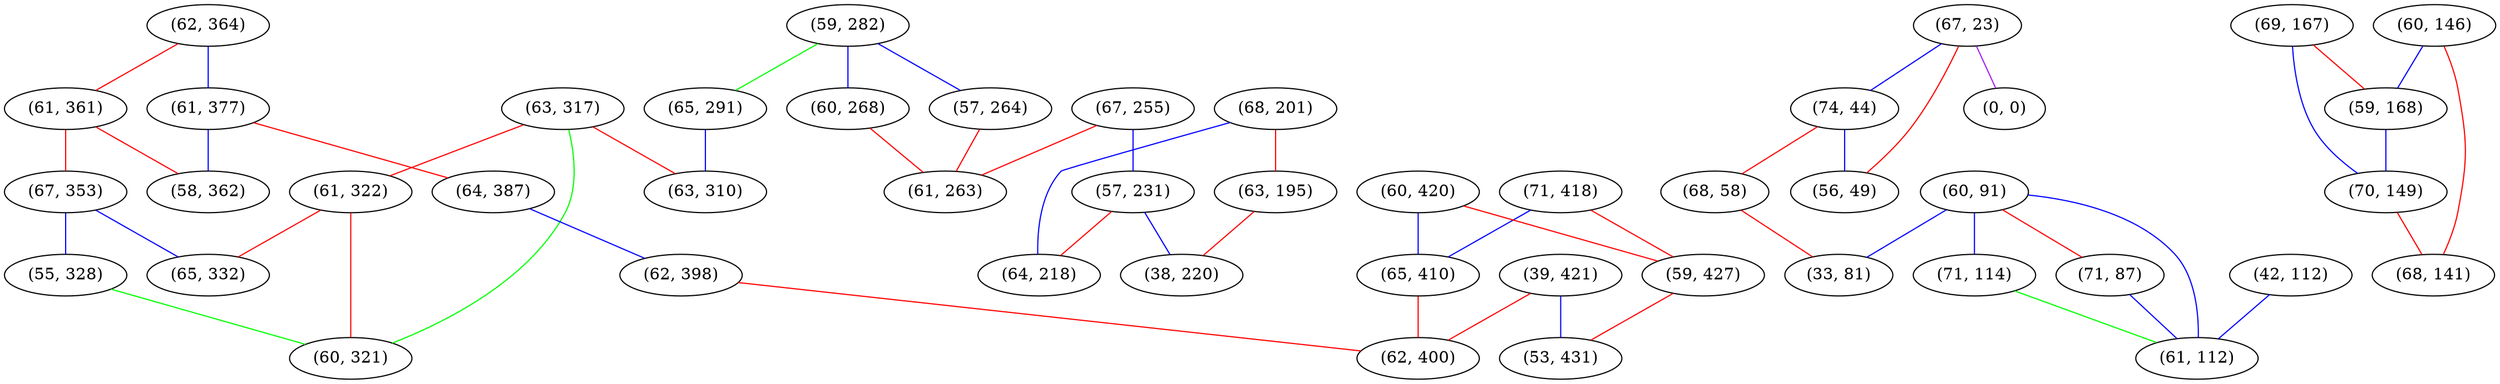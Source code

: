 graph "" {
"(62, 364)";
"(63, 317)";
"(67, 23)";
"(69, 167)";
"(74, 44)";
"(68, 58)";
"(39, 421)";
"(60, 91)";
"(60, 146)";
"(59, 282)";
"(65, 291)";
"(68, 201)";
"(42, 112)";
"(71, 114)";
"(56, 49)";
"(61, 322)";
"(61, 361)";
"(59, 168)";
"(63, 195)";
"(57, 264)";
"(60, 268)";
"(67, 255)";
"(71, 87)";
"(71, 418)";
"(60, 420)";
"(65, 410)";
"(67, 353)";
"(70, 149)";
"(57, 231)";
"(61, 263)";
"(59, 427)";
"(61, 377)";
"(64, 387)";
"(61, 112)";
"(53, 431)";
"(64, 218)";
"(65, 332)";
"(62, 398)";
"(0, 0)";
"(38, 220)";
"(55, 328)";
"(33, 81)";
"(68, 141)";
"(63, 310)";
"(60, 321)";
"(62, 400)";
"(58, 362)";
"(62, 364)" -- "(61, 361)"  [color=red, key=0, weight=1];
"(62, 364)" -- "(61, 377)"  [color=blue, key=0, weight=3];
"(63, 317)" -- "(61, 322)"  [color=red, key=0, weight=1];
"(63, 317)" -- "(63, 310)"  [color=red, key=0, weight=1];
"(63, 317)" -- "(60, 321)"  [color=green, key=0, weight=2];
"(67, 23)" -- "(56, 49)"  [color=red, key=0, weight=1];
"(67, 23)" -- "(0, 0)"  [color=purple, key=0, weight=4];
"(67, 23)" -- "(74, 44)"  [color=blue, key=0, weight=3];
"(69, 167)" -- "(59, 168)"  [color=red, key=0, weight=1];
"(69, 167)" -- "(70, 149)"  [color=blue, key=0, weight=3];
"(74, 44)" -- "(56, 49)"  [color=blue, key=0, weight=3];
"(74, 44)" -- "(68, 58)"  [color=red, key=0, weight=1];
"(68, 58)" -- "(33, 81)"  [color=red, key=0, weight=1];
"(39, 421)" -- "(53, 431)"  [color=blue, key=0, weight=3];
"(39, 421)" -- "(62, 400)"  [color=red, key=0, weight=1];
"(60, 91)" -- "(71, 114)"  [color=blue, key=0, weight=3];
"(60, 91)" -- "(71, 87)"  [color=red, key=0, weight=1];
"(60, 91)" -- "(61, 112)"  [color=blue, key=0, weight=3];
"(60, 91)" -- "(33, 81)"  [color=blue, key=0, weight=3];
"(60, 146)" -- "(68, 141)"  [color=red, key=0, weight=1];
"(60, 146)" -- "(59, 168)"  [color=blue, key=0, weight=3];
"(59, 282)" -- "(57, 264)"  [color=blue, key=0, weight=3];
"(59, 282)" -- "(65, 291)"  [color=green, key=0, weight=2];
"(59, 282)" -- "(60, 268)"  [color=blue, key=0, weight=3];
"(65, 291)" -- "(63, 310)"  [color=blue, key=0, weight=3];
"(68, 201)" -- "(63, 195)"  [color=red, key=0, weight=1];
"(68, 201)" -- "(64, 218)"  [color=blue, key=0, weight=3];
"(42, 112)" -- "(61, 112)"  [color=blue, key=0, weight=3];
"(71, 114)" -- "(61, 112)"  [color=green, key=0, weight=2];
"(61, 322)" -- "(60, 321)"  [color=red, key=0, weight=1];
"(61, 322)" -- "(65, 332)"  [color=red, key=0, weight=1];
"(61, 361)" -- "(67, 353)"  [color=red, key=0, weight=1];
"(61, 361)" -- "(58, 362)"  [color=red, key=0, weight=1];
"(59, 168)" -- "(70, 149)"  [color=blue, key=0, weight=3];
"(63, 195)" -- "(38, 220)"  [color=red, key=0, weight=1];
"(57, 264)" -- "(61, 263)"  [color=red, key=0, weight=1];
"(60, 268)" -- "(61, 263)"  [color=red, key=0, weight=1];
"(67, 255)" -- "(61, 263)"  [color=red, key=0, weight=1];
"(67, 255)" -- "(57, 231)"  [color=blue, key=0, weight=3];
"(71, 87)" -- "(61, 112)"  [color=blue, key=0, weight=3];
"(71, 418)" -- "(65, 410)"  [color=blue, key=0, weight=3];
"(71, 418)" -- "(59, 427)"  [color=red, key=0, weight=1];
"(60, 420)" -- "(65, 410)"  [color=blue, key=0, weight=3];
"(60, 420)" -- "(59, 427)"  [color=red, key=0, weight=1];
"(65, 410)" -- "(62, 400)"  [color=red, key=0, weight=1];
"(67, 353)" -- "(55, 328)"  [color=blue, key=0, weight=3];
"(67, 353)" -- "(65, 332)"  [color=blue, key=0, weight=3];
"(70, 149)" -- "(68, 141)"  [color=red, key=0, weight=1];
"(57, 231)" -- "(38, 220)"  [color=blue, key=0, weight=3];
"(57, 231)" -- "(64, 218)"  [color=red, key=0, weight=1];
"(59, 427)" -- "(53, 431)"  [color=red, key=0, weight=1];
"(61, 377)" -- "(64, 387)"  [color=red, key=0, weight=1];
"(61, 377)" -- "(58, 362)"  [color=blue, key=0, weight=3];
"(64, 387)" -- "(62, 398)"  [color=blue, key=0, weight=3];
"(62, 398)" -- "(62, 400)"  [color=red, key=0, weight=1];
"(55, 328)" -- "(60, 321)"  [color=green, key=0, weight=2];
}
